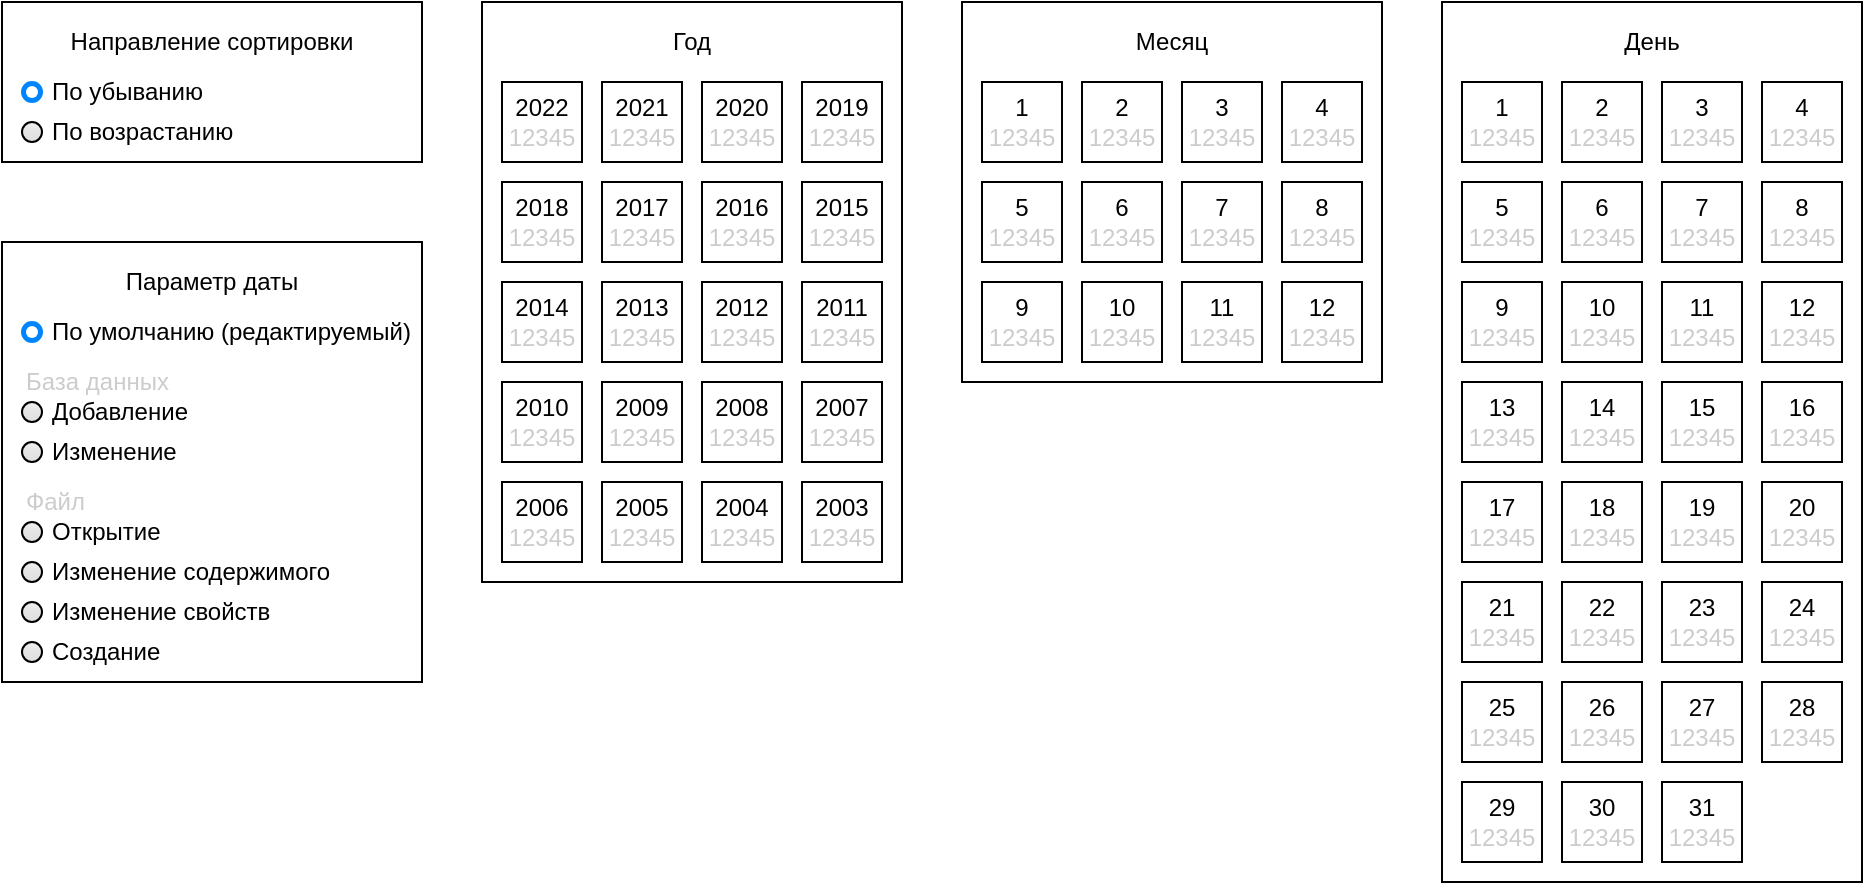 <mxfile version="16.2.4" type="github">
  <diagram id="OfLxraaS_ED8Jk0FEr-J" name="Фильтр">
    <mxGraphModel dx="2827" dy="802" grid="1" gridSize="10" guides="1" tooltips="1" connect="1" arrows="1" fold="1" page="1" pageScale="1" pageWidth="827" pageHeight="1169" background="none" math="0" shadow="0">
      <root>
        <mxCell id="0" />
        <mxCell id="1" parent="0" />
        <mxCell id="gcRcm8Jods9z5z1IxG55-41" value="" style="rounded=0;whiteSpace=wrap;html=1;fontColor=#000000;" parent="1" vertex="1">
          <mxGeometry x="-800" y="160" width="210" height="220" as="geometry" />
        </mxCell>
        <mxCell id="gcRcm8Jods9z5z1IxG55-7" value="" style="rounded=0;whiteSpace=wrap;html=1;fontColor=#000000;" parent="1" vertex="1">
          <mxGeometry x="-80" y="40" width="210" height="440" as="geometry" />
        </mxCell>
        <mxCell id="gcRcm8Jods9z5z1IxG55-6" value="" style="rounded=0;whiteSpace=wrap;html=1;fontColor=#000000;" parent="1" vertex="1">
          <mxGeometry x="-320" y="40" width="210" height="190" as="geometry" />
        </mxCell>
        <mxCell id="gcRcm8Jods9z5z1IxG55-5" value="" style="rounded=0;whiteSpace=wrap;html=1;fontColor=#000000;" parent="1" vertex="1">
          <mxGeometry x="-560" y="40" width="210" height="290" as="geometry" />
        </mxCell>
        <mxCell id="l3E78qla2xmzJA8PlQl0-1" value="1&lt;br&gt;&lt;font color=&quot;#cccccc&quot;&gt;12345&lt;/font&gt;" style="rounded=0;whiteSpace=wrap;html=1;" parent="1" vertex="1">
          <mxGeometry x="-70" y="80" width="40" height="40" as="geometry" />
        </mxCell>
        <mxCell id="l3E78qla2xmzJA8PlQl0-2" value="2&lt;br&gt;&lt;font color=&quot;#cccccc&quot;&gt;12345&lt;/font&gt;" style="rounded=0;whiteSpace=wrap;html=1;" parent="1" vertex="1">
          <mxGeometry x="-20" y="80" width="40" height="40" as="geometry" />
        </mxCell>
        <mxCell id="l3E78qla2xmzJA8PlQl0-3" value="3&lt;br&gt;&lt;font color=&quot;#cccccc&quot;&gt;12345&lt;/font&gt;" style="rounded=0;whiteSpace=wrap;html=1;" parent="1" vertex="1">
          <mxGeometry x="30" y="80" width="40" height="40" as="geometry" />
        </mxCell>
        <mxCell id="l3E78qla2xmzJA8PlQl0-4" value="4&lt;br&gt;&lt;font color=&quot;#cccccc&quot;&gt;12345&lt;/font&gt;" style="rounded=0;whiteSpace=wrap;html=1;" parent="1" vertex="1">
          <mxGeometry x="80" y="80" width="40" height="40" as="geometry" />
        </mxCell>
        <mxCell id="l3E78qla2xmzJA8PlQl0-5" value="5&lt;br&gt;&lt;font color=&quot;#cccccc&quot;&gt;12345&lt;/font&gt;" style="rounded=0;whiteSpace=wrap;html=1;" parent="1" vertex="1">
          <mxGeometry x="-70" y="130" width="40" height="40" as="geometry" />
        </mxCell>
        <mxCell id="l3E78qla2xmzJA8PlQl0-6" value="6&lt;br&gt;&lt;font color=&quot;#cccccc&quot;&gt;12345&lt;/font&gt;" style="rounded=0;whiteSpace=wrap;html=1;" parent="1" vertex="1">
          <mxGeometry x="-20" y="130" width="40" height="40" as="geometry" />
        </mxCell>
        <mxCell id="l3E78qla2xmzJA8PlQl0-7" value="7&lt;br&gt;&lt;font color=&quot;#cccccc&quot;&gt;12345&lt;/font&gt;" style="rounded=0;whiteSpace=wrap;html=1;" parent="1" vertex="1">
          <mxGeometry x="30" y="130" width="40" height="40" as="geometry" />
        </mxCell>
        <mxCell id="l3E78qla2xmzJA8PlQl0-8" value="8&lt;br&gt;&lt;font color=&quot;#cccccc&quot;&gt;12345&lt;/font&gt;" style="rounded=0;whiteSpace=wrap;html=1;" parent="1" vertex="1">
          <mxGeometry x="80" y="130" width="40" height="40" as="geometry" />
        </mxCell>
        <mxCell id="l3E78qla2xmzJA8PlQl0-9" value="9&lt;br&gt;&lt;font color=&quot;#cccccc&quot;&gt;12345&lt;/font&gt;" style="rounded=0;whiteSpace=wrap;html=1;" parent="1" vertex="1">
          <mxGeometry x="-70" y="180" width="40" height="40" as="geometry" />
        </mxCell>
        <mxCell id="l3E78qla2xmzJA8PlQl0-10" value="10&lt;br&gt;&lt;font color=&quot;#cccccc&quot;&gt;12345&lt;/font&gt;" style="rounded=0;whiteSpace=wrap;html=1;" parent="1" vertex="1">
          <mxGeometry x="-20" y="180" width="40" height="40" as="geometry" />
        </mxCell>
        <mxCell id="l3E78qla2xmzJA8PlQl0-11" value="11&lt;br&gt;&lt;font color=&quot;#cccccc&quot;&gt;12345&lt;/font&gt;" style="rounded=0;whiteSpace=wrap;html=1;" parent="1" vertex="1">
          <mxGeometry x="30" y="180" width="40" height="40" as="geometry" />
        </mxCell>
        <mxCell id="l3E78qla2xmzJA8PlQl0-12" value="12&lt;br&gt;&lt;font color=&quot;#cccccc&quot;&gt;12345&lt;/font&gt;" style="rounded=0;whiteSpace=wrap;html=1;" parent="1" vertex="1">
          <mxGeometry x="80" y="180" width="40" height="40" as="geometry" />
        </mxCell>
        <mxCell id="l3E78qla2xmzJA8PlQl0-13" value="13&lt;br&gt;&lt;font color=&quot;#cccccc&quot;&gt;12345&lt;/font&gt;" style="rounded=0;whiteSpace=wrap;html=1;" parent="1" vertex="1">
          <mxGeometry x="-70" y="230" width="40" height="40" as="geometry" />
        </mxCell>
        <mxCell id="l3E78qla2xmzJA8PlQl0-14" value="14&lt;br&gt;&lt;font color=&quot;#cccccc&quot;&gt;12345&lt;/font&gt;" style="rounded=0;whiteSpace=wrap;html=1;" parent="1" vertex="1">
          <mxGeometry x="-20" y="230" width="40" height="40" as="geometry" />
        </mxCell>
        <mxCell id="l3E78qla2xmzJA8PlQl0-15" value="15&lt;br&gt;&lt;font color=&quot;#cccccc&quot;&gt;12345&lt;/font&gt;" style="rounded=0;whiteSpace=wrap;html=1;" parent="1" vertex="1">
          <mxGeometry x="30" y="230" width="40" height="40" as="geometry" />
        </mxCell>
        <mxCell id="l3E78qla2xmzJA8PlQl0-16" value="16&lt;br&gt;&lt;font color=&quot;#cccccc&quot;&gt;12345&lt;/font&gt;" style="rounded=0;whiteSpace=wrap;html=1;" parent="1" vertex="1">
          <mxGeometry x="80" y="230" width="40" height="40" as="geometry" />
        </mxCell>
        <mxCell id="l3E78qla2xmzJA8PlQl0-17" value="17&lt;br&gt;&lt;font color=&quot;#cccccc&quot;&gt;12345&lt;/font&gt;" style="rounded=0;whiteSpace=wrap;html=1;" parent="1" vertex="1">
          <mxGeometry x="-70" y="280" width="40" height="40" as="geometry" />
        </mxCell>
        <mxCell id="l3E78qla2xmzJA8PlQl0-18" value="18&lt;br&gt;&lt;font color=&quot;#cccccc&quot;&gt;12345&lt;/font&gt;" style="rounded=0;whiteSpace=wrap;html=1;" parent="1" vertex="1">
          <mxGeometry x="-20" y="280" width="40" height="40" as="geometry" />
        </mxCell>
        <mxCell id="l3E78qla2xmzJA8PlQl0-19" value="19&lt;br&gt;&lt;font color=&quot;#cccccc&quot;&gt;12345&lt;/font&gt;" style="rounded=0;whiteSpace=wrap;html=1;" parent="1" vertex="1">
          <mxGeometry x="30" y="280" width="40" height="40" as="geometry" />
        </mxCell>
        <mxCell id="l3E78qla2xmzJA8PlQl0-20" value="20&lt;br&gt;&lt;font color=&quot;#cccccc&quot;&gt;12345&lt;/font&gt;" style="rounded=0;whiteSpace=wrap;html=1;" parent="1" vertex="1">
          <mxGeometry x="80" y="280" width="40" height="40" as="geometry" />
        </mxCell>
        <mxCell id="l3E78qla2xmzJA8PlQl0-21" value="21&lt;br&gt;&lt;font color=&quot;#cccccc&quot;&gt;12345&lt;/font&gt;" style="rounded=0;whiteSpace=wrap;html=1;" parent="1" vertex="1">
          <mxGeometry x="-70" y="330" width="40" height="40" as="geometry" />
        </mxCell>
        <mxCell id="l3E78qla2xmzJA8PlQl0-22" value="22&lt;br&gt;&lt;font color=&quot;#cccccc&quot;&gt;12345&lt;/font&gt;" style="rounded=0;whiteSpace=wrap;html=1;" parent="1" vertex="1">
          <mxGeometry x="-20" y="330" width="40" height="40" as="geometry" />
        </mxCell>
        <mxCell id="l3E78qla2xmzJA8PlQl0-23" value="23&lt;br&gt;&lt;font color=&quot;#cccccc&quot;&gt;12345&lt;/font&gt;" style="rounded=0;whiteSpace=wrap;html=1;" parent="1" vertex="1">
          <mxGeometry x="30" y="330" width="40" height="40" as="geometry" />
        </mxCell>
        <mxCell id="l3E78qla2xmzJA8PlQl0-24" value="24&lt;br&gt;&lt;font color=&quot;#cccccc&quot;&gt;12345&lt;/font&gt;" style="rounded=0;whiteSpace=wrap;html=1;" parent="1" vertex="1">
          <mxGeometry x="80" y="330" width="40" height="40" as="geometry" />
        </mxCell>
        <mxCell id="l3E78qla2xmzJA8PlQl0-25" value="25&lt;br&gt;&lt;font color=&quot;#cccccc&quot;&gt;12345&lt;/font&gt;" style="rounded=0;whiteSpace=wrap;html=1;" parent="1" vertex="1">
          <mxGeometry x="-70" y="380" width="40" height="40" as="geometry" />
        </mxCell>
        <mxCell id="l3E78qla2xmzJA8PlQl0-26" value="26&lt;br&gt;&lt;font color=&quot;#cccccc&quot;&gt;12345&lt;/font&gt;" style="rounded=0;whiteSpace=wrap;html=1;" parent="1" vertex="1">
          <mxGeometry x="-20" y="380" width="40" height="40" as="geometry" />
        </mxCell>
        <mxCell id="l3E78qla2xmzJA8PlQl0-27" value="27&lt;br&gt;&lt;font color=&quot;#cccccc&quot;&gt;12345&lt;/font&gt;" style="rounded=0;whiteSpace=wrap;html=1;" parent="1" vertex="1">
          <mxGeometry x="30" y="380" width="40" height="40" as="geometry" />
        </mxCell>
        <mxCell id="l3E78qla2xmzJA8PlQl0-28" value="28&lt;br&gt;&lt;font color=&quot;#cccccc&quot;&gt;12345&lt;/font&gt;" style="rounded=0;whiteSpace=wrap;html=1;" parent="1" vertex="1">
          <mxGeometry x="80" y="380" width="40" height="40" as="geometry" />
        </mxCell>
        <mxCell id="l3E78qla2xmzJA8PlQl0-29" value="29&lt;br&gt;&lt;font color=&quot;#cccccc&quot;&gt;12345&lt;/font&gt;" style="rounded=0;whiteSpace=wrap;html=1;" parent="1" vertex="1">
          <mxGeometry x="-70" y="430" width="40" height="40" as="geometry" />
        </mxCell>
        <mxCell id="l3E78qla2xmzJA8PlQl0-30" value="30&lt;br&gt;&lt;font color=&quot;#cccccc&quot;&gt;12345&lt;/font&gt;" style="rounded=0;whiteSpace=wrap;html=1;" parent="1" vertex="1">
          <mxGeometry x="-20" y="430" width="40" height="40" as="geometry" />
        </mxCell>
        <mxCell id="l3E78qla2xmzJA8PlQl0-31" value="31&lt;br&gt;&lt;font color=&quot;#cccccc&quot;&gt;12345&lt;/font&gt;" style="rounded=0;whiteSpace=wrap;html=1;" parent="1" vertex="1">
          <mxGeometry x="30" y="430" width="40" height="40" as="geometry" />
        </mxCell>
        <mxCell id="l3E78qla2xmzJA8PlQl0-32" value="1&lt;br&gt;&lt;font color=&quot;#cccccc&quot;&gt;12345&lt;/font&gt;" style="rounded=0;whiteSpace=wrap;html=1;" parent="1" vertex="1">
          <mxGeometry x="-310" y="80" width="40" height="40" as="geometry" />
        </mxCell>
        <mxCell id="l3E78qla2xmzJA8PlQl0-33" value="2&lt;br&gt;&lt;font color=&quot;#cccccc&quot;&gt;12345&lt;/font&gt;" style="rounded=0;whiteSpace=wrap;html=1;" parent="1" vertex="1">
          <mxGeometry x="-260" y="80" width="40" height="40" as="geometry" />
        </mxCell>
        <mxCell id="l3E78qla2xmzJA8PlQl0-34" value="3&lt;br&gt;&lt;font color=&quot;#cccccc&quot;&gt;12345&lt;/font&gt;" style="rounded=0;whiteSpace=wrap;html=1;" parent="1" vertex="1">
          <mxGeometry x="-210" y="80" width="40" height="40" as="geometry" />
        </mxCell>
        <mxCell id="l3E78qla2xmzJA8PlQl0-35" value="4&lt;br&gt;&lt;font color=&quot;#cccccc&quot;&gt;12345&lt;/font&gt;" style="rounded=0;whiteSpace=wrap;html=1;" parent="1" vertex="1">
          <mxGeometry x="-160" y="80" width="40" height="40" as="geometry" />
        </mxCell>
        <mxCell id="l3E78qla2xmzJA8PlQl0-36" value="5&lt;br&gt;&lt;font color=&quot;#cccccc&quot;&gt;12345&lt;/font&gt;" style="rounded=0;whiteSpace=wrap;html=1;" parent="1" vertex="1">
          <mxGeometry x="-310" y="130" width="40" height="40" as="geometry" />
        </mxCell>
        <mxCell id="l3E78qla2xmzJA8PlQl0-37" value="6&lt;br&gt;&lt;font color=&quot;#cccccc&quot;&gt;12345&lt;/font&gt;" style="rounded=0;whiteSpace=wrap;html=1;" parent="1" vertex="1">
          <mxGeometry x="-260" y="130" width="40" height="40" as="geometry" />
        </mxCell>
        <mxCell id="l3E78qla2xmzJA8PlQl0-38" value="7&lt;br&gt;&lt;font color=&quot;#cccccc&quot;&gt;12345&lt;/font&gt;" style="rounded=0;whiteSpace=wrap;html=1;" parent="1" vertex="1">
          <mxGeometry x="-210" y="130" width="40" height="40" as="geometry" />
        </mxCell>
        <mxCell id="l3E78qla2xmzJA8PlQl0-39" value="8&lt;br&gt;&lt;font color=&quot;#cccccc&quot;&gt;12345&lt;/font&gt;" style="rounded=0;whiteSpace=wrap;html=1;" parent="1" vertex="1">
          <mxGeometry x="-160" y="130" width="40" height="40" as="geometry" />
        </mxCell>
        <mxCell id="l3E78qla2xmzJA8PlQl0-40" value="9&lt;br&gt;&lt;font color=&quot;#cccccc&quot;&gt;12345&lt;/font&gt;" style="rounded=0;whiteSpace=wrap;html=1;" parent="1" vertex="1">
          <mxGeometry x="-310" y="180" width="40" height="40" as="geometry" />
        </mxCell>
        <mxCell id="l3E78qla2xmzJA8PlQl0-41" value="10&lt;br&gt;&lt;font color=&quot;#cccccc&quot;&gt;12345&lt;/font&gt;" style="rounded=0;whiteSpace=wrap;html=1;" parent="1" vertex="1">
          <mxGeometry x="-260" y="180" width="40" height="40" as="geometry" />
        </mxCell>
        <mxCell id="l3E78qla2xmzJA8PlQl0-42" value="11&lt;br&gt;&lt;font color=&quot;#cccccc&quot;&gt;12345&lt;/font&gt;" style="rounded=0;whiteSpace=wrap;html=1;" parent="1" vertex="1">
          <mxGeometry x="-210" y="180" width="40" height="40" as="geometry" />
        </mxCell>
        <mxCell id="l3E78qla2xmzJA8PlQl0-43" value="12&lt;br&gt;&lt;font color=&quot;#cccccc&quot;&gt;12345&lt;/font&gt;" style="rounded=0;whiteSpace=wrap;html=1;" parent="1" vertex="1">
          <mxGeometry x="-160" y="180" width="40" height="40" as="geometry" />
        </mxCell>
        <mxCell id="l3E78qla2xmzJA8PlQl0-46" value="2011&lt;br&gt;&lt;font color=&quot;#cccccc&quot;&gt;12345&lt;/font&gt;" style="rounded=0;whiteSpace=wrap;html=1;" parent="1" vertex="1">
          <mxGeometry x="-400" y="180" width="40" height="40" as="geometry" />
        </mxCell>
        <mxCell id="l3E78qla2xmzJA8PlQl0-47" value="2012&lt;br&gt;&lt;font color=&quot;#cccccc&quot;&gt;12345&lt;/font&gt;" style="rounded=0;whiteSpace=wrap;html=1;" parent="1" vertex="1">
          <mxGeometry x="-450" y="180" width="40" height="40" as="geometry" />
        </mxCell>
        <mxCell id="l3E78qla2xmzJA8PlQl0-48" value="2013&lt;br&gt;&lt;font color=&quot;#cccccc&quot;&gt;12345&lt;/font&gt;" style="rounded=0;whiteSpace=wrap;html=1;" parent="1" vertex="1">
          <mxGeometry x="-500" y="180" width="40" height="40" as="geometry" />
        </mxCell>
        <mxCell id="l3E78qla2xmzJA8PlQl0-49" value="2014&lt;br&gt;&lt;font color=&quot;#cccccc&quot;&gt;12345&lt;/font&gt;" style="rounded=0;whiteSpace=wrap;html=1;" parent="1" vertex="1">
          <mxGeometry x="-550" y="180" width="40" height="40" as="geometry" />
        </mxCell>
        <mxCell id="l3E78qla2xmzJA8PlQl0-50" value="2015&lt;br&gt;&lt;font color=&quot;#cccccc&quot;&gt;12345&lt;/font&gt;" style="rounded=0;whiteSpace=wrap;html=1;" parent="1" vertex="1">
          <mxGeometry x="-400" y="130" width="40" height="40" as="geometry" />
        </mxCell>
        <mxCell id="l3E78qla2xmzJA8PlQl0-51" value="2016&lt;br&gt;&lt;font color=&quot;#cccccc&quot;&gt;12345&lt;/font&gt;" style="rounded=0;whiteSpace=wrap;html=1;" parent="1" vertex="1">
          <mxGeometry x="-450" y="130" width="40" height="40" as="geometry" />
        </mxCell>
        <mxCell id="l3E78qla2xmzJA8PlQl0-52" value="2017&lt;br&gt;&lt;font color=&quot;#cccccc&quot;&gt;12345&lt;/font&gt;" style="rounded=0;whiteSpace=wrap;html=1;" parent="1" vertex="1">
          <mxGeometry x="-500" y="130" width="40" height="40" as="geometry" />
        </mxCell>
        <mxCell id="l3E78qla2xmzJA8PlQl0-53" value="2018&lt;br&gt;&lt;font color=&quot;#cccccc&quot;&gt;12345&lt;/font&gt;" style="rounded=0;whiteSpace=wrap;html=1;" parent="1" vertex="1">
          <mxGeometry x="-550" y="130" width="40" height="40" as="geometry" />
        </mxCell>
        <mxCell id="l3E78qla2xmzJA8PlQl0-54" value="2019&lt;br&gt;&lt;font color=&quot;#cccccc&quot;&gt;12345&lt;/font&gt;" style="rounded=0;whiteSpace=wrap;html=1;" parent="1" vertex="1">
          <mxGeometry x="-400" y="80" width="40" height="40" as="geometry" />
        </mxCell>
        <mxCell id="l3E78qla2xmzJA8PlQl0-55" value="2020&lt;br&gt;&lt;font color=&quot;#cccccc&quot;&gt;12345&lt;/font&gt;" style="rounded=0;whiteSpace=wrap;html=1;" parent="1" vertex="1">
          <mxGeometry x="-450" y="80" width="40" height="40" as="geometry" />
        </mxCell>
        <mxCell id="l3E78qla2xmzJA8PlQl0-56" value="2021&lt;br&gt;&lt;font color=&quot;#cccccc&quot;&gt;12345&lt;/font&gt;" style="rounded=0;whiteSpace=wrap;html=1;" parent="1" vertex="1">
          <mxGeometry x="-500" y="80" width="40" height="40" as="geometry" />
        </mxCell>
        <mxCell id="l3E78qla2xmzJA8PlQl0-57" value="2022&lt;br&gt;&lt;font color=&quot;#cccccc&quot;&gt;12345&lt;/font&gt;" style="rounded=0;whiteSpace=wrap;html=1;" parent="1" vertex="1">
          <mxGeometry x="-550" y="80" width="40" height="40" as="geometry" />
        </mxCell>
        <mxCell id="l3E78qla2xmzJA8PlQl0-58" value="2005&lt;br&gt;&lt;font color=&quot;#cccccc&quot;&gt;12345&lt;/font&gt;" style="rounded=0;whiteSpace=wrap;html=1;" parent="1" vertex="1">
          <mxGeometry x="-500" y="280" width="40" height="40" as="geometry" />
        </mxCell>
        <mxCell id="l3E78qla2xmzJA8PlQl0-59" value="2006&lt;br&gt;&lt;font color=&quot;#cccccc&quot;&gt;12345&lt;/font&gt;" style="rounded=0;whiteSpace=wrap;html=1;" parent="1" vertex="1">
          <mxGeometry x="-550" y="280" width="40" height="40" as="geometry" />
        </mxCell>
        <mxCell id="l3E78qla2xmzJA8PlQl0-60" value="2007&lt;br&gt;&lt;font color=&quot;#cccccc&quot;&gt;12345&lt;/font&gt;" style="rounded=0;whiteSpace=wrap;html=1;" parent="1" vertex="1">
          <mxGeometry x="-400" y="230" width="40" height="40" as="geometry" />
        </mxCell>
        <mxCell id="l3E78qla2xmzJA8PlQl0-61" value="2008&lt;br&gt;&lt;font color=&quot;#cccccc&quot;&gt;12345&lt;/font&gt;" style="rounded=0;whiteSpace=wrap;html=1;" parent="1" vertex="1">
          <mxGeometry x="-450" y="230" width="40" height="40" as="geometry" />
        </mxCell>
        <mxCell id="l3E78qla2xmzJA8PlQl0-62" value="2009&lt;br&gt;&lt;font color=&quot;#cccccc&quot;&gt;12345&lt;/font&gt;" style="rounded=0;whiteSpace=wrap;html=1;" parent="1" vertex="1">
          <mxGeometry x="-500" y="230" width="40" height="40" as="geometry" />
        </mxCell>
        <mxCell id="l3E78qla2xmzJA8PlQl0-63" value="2010&lt;br&gt;&lt;font color=&quot;#cccccc&quot;&gt;12345&lt;/font&gt;" style="rounded=0;whiteSpace=wrap;html=1;" parent="1" vertex="1">
          <mxGeometry x="-550" y="230" width="40" height="40" as="geometry" />
        </mxCell>
        <mxCell id="l3E78qla2xmzJA8PlQl0-64" value="2003&lt;br&gt;&lt;font color=&quot;#cccccc&quot;&gt;12345&lt;/font&gt;" style="rounded=0;whiteSpace=wrap;html=1;" parent="1" vertex="1">
          <mxGeometry x="-400" y="280" width="40" height="40" as="geometry" />
        </mxCell>
        <mxCell id="l3E78qla2xmzJA8PlQl0-65" value="2004&lt;br&gt;&lt;font color=&quot;#cccccc&quot;&gt;12345&lt;/font&gt;" style="rounded=0;whiteSpace=wrap;html=1;" parent="1" vertex="1">
          <mxGeometry x="-450" y="280" width="40" height="40" as="geometry" />
        </mxCell>
        <mxCell id="gcRcm8Jods9z5z1IxG55-1" value="&lt;font color=&quot;#000000&quot;&gt;Год&lt;/font&gt;" style="text;html=1;strokeColor=none;fillColor=none;align=center;verticalAlign=middle;whiteSpace=wrap;rounded=0;fontColor=#CCCCCC;" parent="1" vertex="1">
          <mxGeometry x="-550" y="50" width="190" height="20" as="geometry" />
        </mxCell>
        <mxCell id="gcRcm8Jods9z5z1IxG55-2" value="&lt;font color=&quot;#000000&quot;&gt;Месяц&lt;/font&gt;" style="text;html=1;strokeColor=none;fillColor=none;align=center;verticalAlign=middle;whiteSpace=wrap;rounded=0;fontColor=#CCCCCC;" parent="1" vertex="1">
          <mxGeometry x="-310" y="50" width="190" height="20" as="geometry" />
        </mxCell>
        <mxCell id="gcRcm8Jods9z5z1IxG55-3" value="&lt;font color=&quot;#000000&quot;&gt;День&lt;/font&gt;" style="text;html=1;strokeColor=none;fillColor=none;align=center;verticalAlign=middle;whiteSpace=wrap;rounded=0;fontColor=#CCCCCC;" parent="1" vertex="1">
          <mxGeometry x="-70" y="50" width="190" height="20" as="geometry" />
        </mxCell>
        <mxCell id="gcRcm8Jods9z5z1IxG55-31" value="По умолчанию (редактируемый)" style="html=1;shadow=0;dashed=0;shape=mxgraph.bootstrap.radioButton2;labelPosition=right;verticalLabelPosition=middle;align=left;verticalAlign=middle;gradientColor=#DEDEDE;fillColor=#EDEDED;checked=1;spacing=5;checkedFill=#0085FC;checkedStroke=#ffffff;sketch=0;fontColor=#000000;" parent="1" vertex="1">
          <mxGeometry x="-790" y="200" width="10" height="10" as="geometry" />
        </mxCell>
        <mxCell id="gcRcm8Jods9z5z1IxG55-34" value="Открытие" style="html=1;shadow=0;dashed=0;shape=mxgraph.bootstrap.radioButton2;labelPosition=right;verticalLabelPosition=middle;align=left;verticalAlign=middle;gradientColor=#DEDEDE;fillColor=#EDEDED;checked=0;spacing=5;checkedFill=#0085FC;checkedStroke=#ffffff;sketch=0;fontColor=#000000;" parent="1" vertex="1">
          <mxGeometry x="-790" y="300" width="10" height="10" as="geometry" />
        </mxCell>
        <mxCell id="gcRcm8Jods9z5z1IxG55-35" value="Изменение содержимого" style="html=1;shadow=0;dashed=0;shape=mxgraph.bootstrap.radioButton2;labelPosition=right;verticalLabelPosition=middle;align=left;verticalAlign=middle;gradientColor=#DEDEDE;fillColor=#EDEDED;checked=0;spacing=5;checkedFill=#0085FC;checkedStroke=#ffffff;sketch=0;fontColor=#000000;" parent="1" vertex="1">
          <mxGeometry x="-790" y="320" width="10" height="10" as="geometry" />
        </mxCell>
        <mxCell id="gcRcm8Jods9z5z1IxG55-36" value="Изменение свойств" style="html=1;shadow=0;dashed=0;shape=mxgraph.bootstrap.radioButton2;labelPosition=right;verticalLabelPosition=middle;align=left;verticalAlign=middle;gradientColor=#DEDEDE;fillColor=#EDEDED;checked=0;spacing=5;checkedFill=#0085FC;checkedStroke=#ffffff;sketch=0;fontColor=#000000;" parent="1" vertex="1">
          <mxGeometry x="-790" y="340" width="10" height="10" as="geometry" />
        </mxCell>
        <mxCell id="gcRcm8Jods9z5z1IxG55-37" value="Создание" style="html=1;shadow=0;dashed=0;shape=mxgraph.bootstrap.radioButton2;labelPosition=right;verticalLabelPosition=middle;align=left;verticalAlign=middle;gradientColor=#DEDEDE;fillColor=#EDEDED;checked=0;spacing=5;checkedFill=#0085FC;checkedStroke=#ffffff;sketch=0;fontColor=#000000;" parent="1" vertex="1">
          <mxGeometry x="-790" y="360" width="10" height="10" as="geometry" />
        </mxCell>
        <mxCell id="gcRcm8Jods9z5z1IxG55-38" value="Добавление" style="html=1;shadow=0;dashed=0;shape=mxgraph.bootstrap.radioButton2;labelPosition=right;verticalLabelPosition=middle;align=left;verticalAlign=middle;gradientColor=#DEDEDE;fillColor=#EDEDED;checked=0;spacing=5;checkedFill=#0085FC;checkedStroke=#ffffff;sketch=0;fontColor=#000000;" parent="1" vertex="1">
          <mxGeometry x="-790" y="240" width="10" height="10" as="geometry" />
        </mxCell>
        <mxCell id="gcRcm8Jods9z5z1IxG55-39" value="Изменение" style="html=1;shadow=0;dashed=0;shape=mxgraph.bootstrap.radioButton2;labelPosition=right;verticalLabelPosition=middle;align=left;verticalAlign=middle;gradientColor=#DEDEDE;fillColor=#EDEDED;checked=0;spacing=5;checkedFill=#0085FC;checkedStroke=#ffffff;sketch=0;fontColor=#000000;" parent="1" vertex="1">
          <mxGeometry x="-790" y="260" width="10" height="10" as="geometry" />
        </mxCell>
        <mxCell id="gcRcm8Jods9z5z1IxG55-42" value="Параметр даты" style="text;html=1;strokeColor=none;fillColor=none;align=center;verticalAlign=middle;whiteSpace=wrap;rounded=0;fontColor=#000000;" parent="1" vertex="1">
          <mxGeometry x="-790" y="170" width="190" height="20" as="geometry" />
        </mxCell>
        <mxCell id="j8OzOaN5O8H0Gg2F3lnY-1" value="" style="rounded=0;whiteSpace=wrap;html=1;fontColor=#000000;" vertex="1" parent="1">
          <mxGeometry x="-800" y="40" width="210" height="80" as="geometry" />
        </mxCell>
        <mxCell id="j8OzOaN5O8H0Gg2F3lnY-2" value="По убыванию" style="html=1;shadow=0;dashed=0;shape=mxgraph.bootstrap.radioButton2;labelPosition=right;verticalLabelPosition=middle;align=left;verticalAlign=middle;gradientColor=#DEDEDE;fillColor=#EDEDED;checked=1;spacing=5;checkedFill=#0085FC;checkedStroke=#ffffff;sketch=0;fontColor=#000000;" vertex="1" parent="1">
          <mxGeometry x="-790" y="80" width="10" height="10" as="geometry" />
        </mxCell>
        <mxCell id="j8OzOaN5O8H0Gg2F3lnY-3" value="По возрастанию" style="html=1;shadow=0;dashed=0;shape=mxgraph.bootstrap.radioButton2;labelPosition=right;verticalLabelPosition=middle;align=left;verticalAlign=middle;gradientColor=#DEDEDE;fillColor=#EDEDED;checked=0;spacing=5;checkedFill=#0085FC;checkedStroke=#ffffff;sketch=0;fontColor=#000000;" vertex="1" parent="1">
          <mxGeometry x="-790" y="100" width="10" height="10" as="geometry" />
        </mxCell>
        <mxCell id="j8OzOaN5O8H0Gg2F3lnY-9" value="Направление сортировки" style="text;html=1;strokeColor=none;fillColor=none;align=center;verticalAlign=middle;whiteSpace=wrap;rounded=0;fontColor=#000000;" vertex="1" parent="1">
          <mxGeometry x="-790" y="50" width="190" height="20" as="geometry" />
        </mxCell>
        <mxCell id="j8OzOaN5O8H0Gg2F3lnY-10" value="База данных" style="text;html=1;strokeColor=none;fillColor=none;align=left;verticalAlign=middle;whiteSpace=wrap;rounded=0;perimeterSpacing=0;shadow=0;fontColor=#CCCCCC;" vertex="1" parent="1">
          <mxGeometry x="-790" y="220" width="190" height="20" as="geometry" />
        </mxCell>
        <mxCell id="j8OzOaN5O8H0Gg2F3lnY-13" value="Файл" style="text;html=1;strokeColor=none;fillColor=none;align=left;verticalAlign=middle;whiteSpace=wrap;rounded=0;perimeterSpacing=0;shadow=0;fontColor=#CCCCCC;" vertex="1" parent="1">
          <mxGeometry x="-790" y="280" width="190" height="20" as="geometry" />
        </mxCell>
      </root>
    </mxGraphModel>
  </diagram>
</mxfile>
